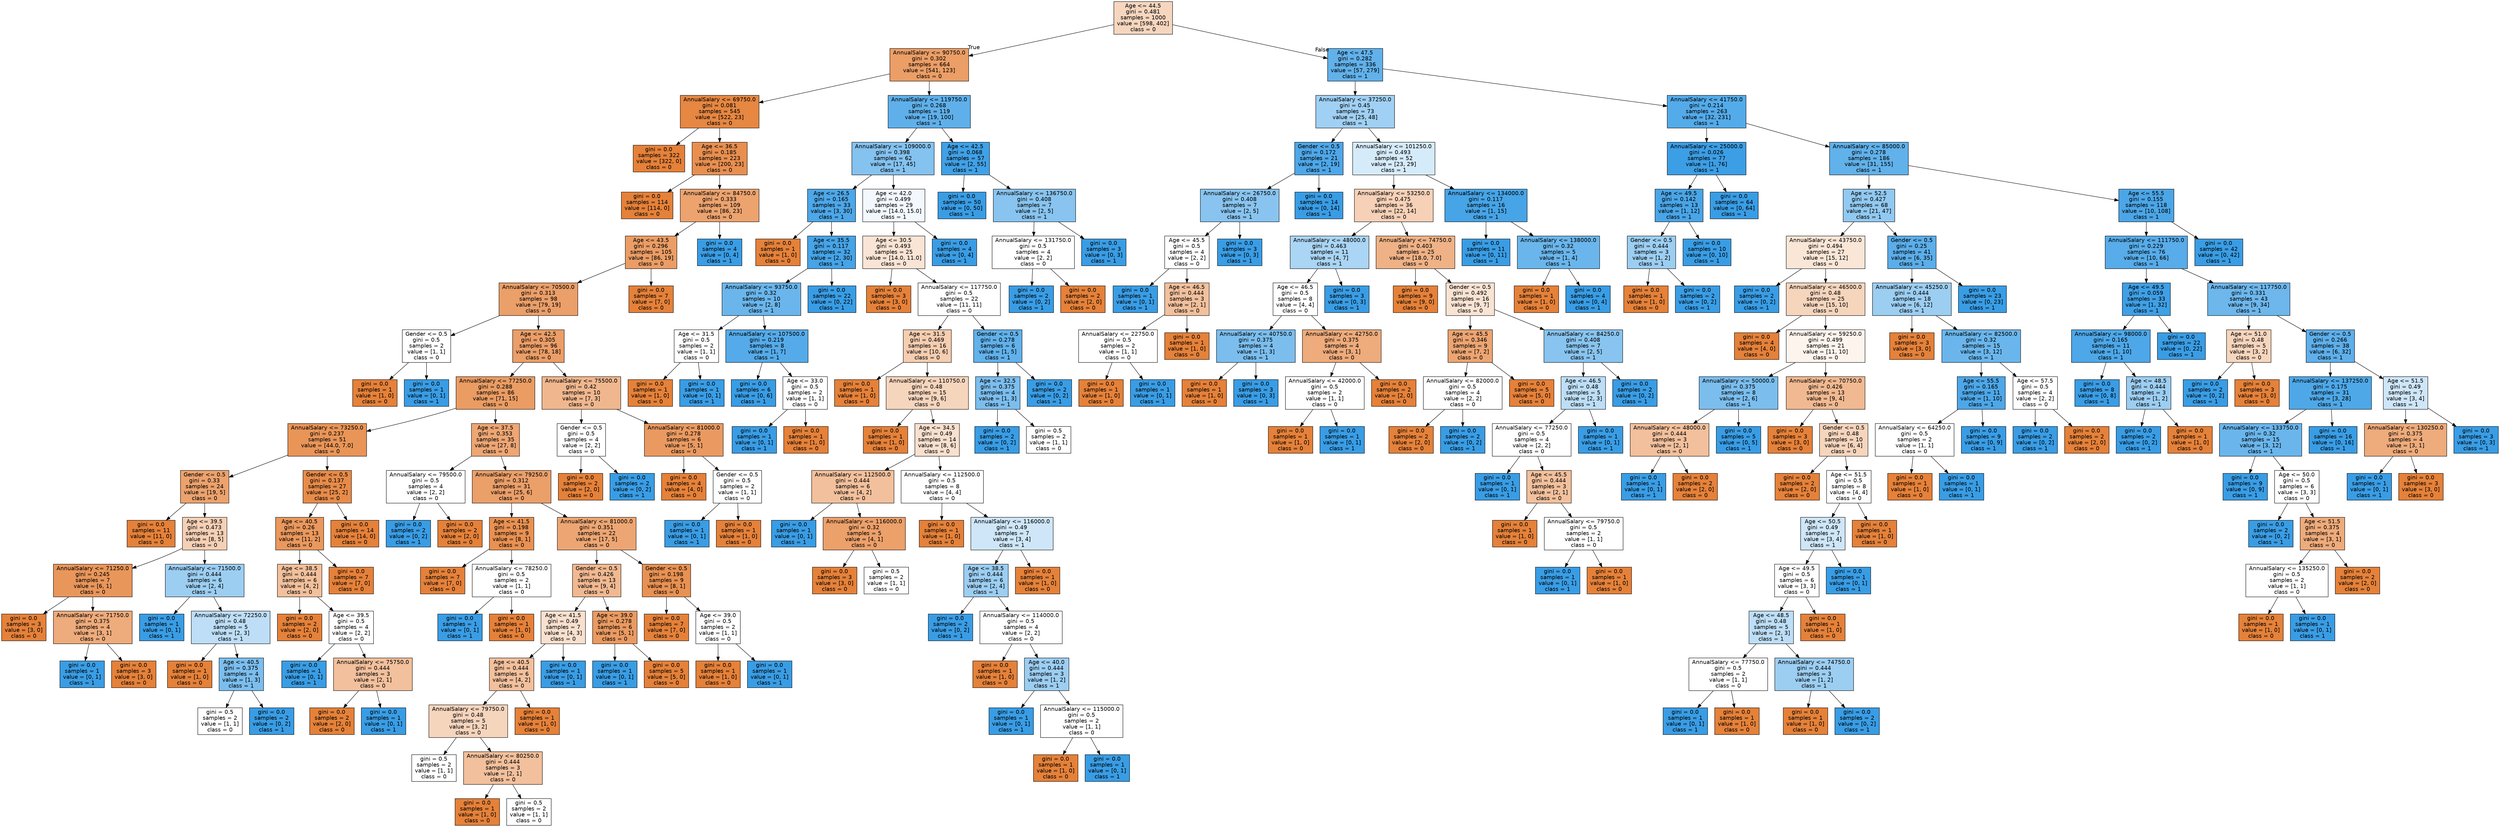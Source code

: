 digraph Tree {
node [shape=box, style="filled", color="black", fontname="helvetica"] ;
edge [fontname="helvetica"] ;
0 [label="Age <= 44.5\ngini = 0.481\nsamples = 1000\nvalue = [598, 402]\nclass = 0", fillcolor="#f6d6be"] ;
1 [label="AnnualSalary <= 90750.0\ngini = 0.302\nsamples = 664\nvalue = [541, 123]\nclass = 0", fillcolor="#eb9e66"] ;
0 -> 1 [labeldistance=2.5, labelangle=45, headlabel="True"] ;
2 [label="AnnualSalary <= 69750.0\ngini = 0.081\nsamples = 545\nvalue = [522, 23]\nclass = 0", fillcolor="#e68742"] ;
1 -> 2 ;
3 [label="gini = 0.0\nsamples = 322\nvalue = [322, 0]\nclass = 0", fillcolor="#e58139"] ;
2 -> 3 ;
4 [label="Age <= 36.5\ngini = 0.185\nsamples = 223\nvalue = [200, 23]\nclass = 0", fillcolor="#e88f50"] ;
2 -> 4 ;
5 [label="gini = 0.0\nsamples = 114\nvalue = [114, 0]\nclass = 0", fillcolor="#e58139"] ;
4 -> 5 ;
6 [label="AnnualSalary <= 84750.0\ngini = 0.333\nsamples = 109\nvalue = [86, 23]\nclass = 0", fillcolor="#eca36e"] ;
4 -> 6 ;
7 [label="Age <= 43.5\ngini = 0.296\nsamples = 105\nvalue = [86, 19]\nclass = 0", fillcolor="#eb9d65"] ;
6 -> 7 ;
8 [label="AnnualSalary <= 70500.0\ngini = 0.313\nsamples = 98\nvalue = [79, 19]\nclass = 0", fillcolor="#eb9f69"] ;
7 -> 8 ;
9 [label="Gender <= 0.5\ngini = 0.5\nsamples = 2\nvalue = [1, 1]\nclass = 0", fillcolor="#ffffff"] ;
8 -> 9 ;
10 [label="gini = 0.0\nsamples = 1\nvalue = [1, 0]\nclass = 0", fillcolor="#e58139"] ;
9 -> 10 ;
11 [label="gini = 0.0\nsamples = 1\nvalue = [0, 1]\nclass = 1", fillcolor="#399de5"] ;
9 -> 11 ;
12 [label="Age <= 42.5\ngini = 0.305\nsamples = 96\nvalue = [78, 18]\nclass = 0", fillcolor="#eb9e67"] ;
8 -> 12 ;
13 [label="AnnualSalary <= 77250.0\ngini = 0.288\nsamples = 86\nvalue = [71, 15]\nclass = 0", fillcolor="#ea9c63"] ;
12 -> 13 ;
14 [label="AnnualSalary <= 73250.0\ngini = 0.237\nsamples = 51\nvalue = [44.0, 7.0]\nclass = 0", fillcolor="#e99558"] ;
13 -> 14 ;
15 [label="Gender <= 0.5\ngini = 0.33\nsamples = 24\nvalue = [19, 5]\nclass = 0", fillcolor="#eca26d"] ;
14 -> 15 ;
16 [label="gini = 0.0\nsamples = 11\nvalue = [11, 0]\nclass = 0", fillcolor="#e58139"] ;
15 -> 16 ;
17 [label="Age <= 39.5\ngini = 0.473\nsamples = 13\nvalue = [8, 5]\nclass = 0", fillcolor="#f5d0b5"] ;
15 -> 17 ;
18 [label="AnnualSalary <= 71250.0\ngini = 0.245\nsamples = 7\nvalue = [6, 1]\nclass = 0", fillcolor="#e9965a"] ;
17 -> 18 ;
19 [label="gini = 0.0\nsamples = 3\nvalue = [3, 0]\nclass = 0", fillcolor="#e58139"] ;
18 -> 19 ;
20 [label="AnnualSalary <= 71750.0\ngini = 0.375\nsamples = 4\nvalue = [3, 1]\nclass = 0", fillcolor="#eeab7b"] ;
18 -> 20 ;
21 [label="gini = 0.0\nsamples = 1\nvalue = [0, 1]\nclass = 1", fillcolor="#399de5"] ;
20 -> 21 ;
22 [label="gini = 0.0\nsamples = 3\nvalue = [3, 0]\nclass = 0", fillcolor="#e58139"] ;
20 -> 22 ;
23 [label="AnnualSalary <= 71500.0\ngini = 0.444\nsamples = 6\nvalue = [2, 4]\nclass = 1", fillcolor="#9ccef2"] ;
17 -> 23 ;
24 [label="gini = 0.0\nsamples = 1\nvalue = [0, 1]\nclass = 1", fillcolor="#399de5"] ;
23 -> 24 ;
25 [label="AnnualSalary <= 72250.0\ngini = 0.48\nsamples = 5\nvalue = [2, 3]\nclass = 1", fillcolor="#bddef6"] ;
23 -> 25 ;
26 [label="gini = 0.0\nsamples = 1\nvalue = [1, 0]\nclass = 0", fillcolor="#e58139"] ;
25 -> 26 ;
27 [label="Age <= 40.5\ngini = 0.375\nsamples = 4\nvalue = [1, 3]\nclass = 1", fillcolor="#7bbeee"] ;
25 -> 27 ;
28 [label="gini = 0.5\nsamples = 2\nvalue = [1, 1]\nclass = 0", fillcolor="#ffffff"] ;
27 -> 28 ;
29 [label="gini = 0.0\nsamples = 2\nvalue = [0, 2]\nclass = 1", fillcolor="#399de5"] ;
27 -> 29 ;
30 [label="Gender <= 0.5\ngini = 0.137\nsamples = 27\nvalue = [25, 2]\nclass = 0", fillcolor="#e78b49"] ;
14 -> 30 ;
31 [label="Age <= 40.5\ngini = 0.26\nsamples = 13\nvalue = [11, 2]\nclass = 0", fillcolor="#ea985d"] ;
30 -> 31 ;
32 [label="Age <= 38.5\ngini = 0.444\nsamples = 6\nvalue = [4, 2]\nclass = 0", fillcolor="#f2c09c"] ;
31 -> 32 ;
33 [label="gini = 0.0\nsamples = 2\nvalue = [2, 0]\nclass = 0", fillcolor="#e58139"] ;
32 -> 33 ;
34 [label="Age <= 39.5\ngini = 0.5\nsamples = 4\nvalue = [2, 2]\nclass = 0", fillcolor="#ffffff"] ;
32 -> 34 ;
35 [label="gini = 0.0\nsamples = 1\nvalue = [0, 1]\nclass = 1", fillcolor="#399de5"] ;
34 -> 35 ;
36 [label="AnnualSalary <= 75750.0\ngini = 0.444\nsamples = 3\nvalue = [2, 1]\nclass = 0", fillcolor="#f2c09c"] ;
34 -> 36 ;
37 [label="gini = 0.0\nsamples = 2\nvalue = [2, 0]\nclass = 0", fillcolor="#e58139"] ;
36 -> 37 ;
38 [label="gini = 0.0\nsamples = 1\nvalue = [0, 1]\nclass = 1", fillcolor="#399de5"] ;
36 -> 38 ;
39 [label="gini = 0.0\nsamples = 7\nvalue = [7, 0]\nclass = 0", fillcolor="#e58139"] ;
31 -> 39 ;
40 [label="gini = 0.0\nsamples = 14\nvalue = [14, 0]\nclass = 0", fillcolor="#e58139"] ;
30 -> 40 ;
41 [label="Age <= 37.5\ngini = 0.353\nsamples = 35\nvalue = [27, 8]\nclass = 0", fillcolor="#eda674"] ;
13 -> 41 ;
42 [label="AnnualSalary <= 79500.0\ngini = 0.5\nsamples = 4\nvalue = [2, 2]\nclass = 0", fillcolor="#ffffff"] ;
41 -> 42 ;
43 [label="gini = 0.0\nsamples = 2\nvalue = [0, 2]\nclass = 1", fillcolor="#399de5"] ;
42 -> 43 ;
44 [label="gini = 0.0\nsamples = 2\nvalue = [2, 0]\nclass = 0", fillcolor="#e58139"] ;
42 -> 44 ;
45 [label="AnnualSalary <= 79250.0\ngini = 0.312\nsamples = 31\nvalue = [25, 6]\nclass = 0", fillcolor="#eb9f69"] ;
41 -> 45 ;
46 [label="Age <= 41.5\ngini = 0.198\nsamples = 9\nvalue = [8, 1]\nclass = 0", fillcolor="#e89152"] ;
45 -> 46 ;
47 [label="gini = 0.0\nsamples = 7\nvalue = [7, 0]\nclass = 0", fillcolor="#e58139"] ;
46 -> 47 ;
48 [label="AnnualSalary <= 78250.0\ngini = 0.5\nsamples = 2\nvalue = [1, 1]\nclass = 0", fillcolor="#ffffff"] ;
46 -> 48 ;
49 [label="gini = 0.0\nsamples = 1\nvalue = [0, 1]\nclass = 1", fillcolor="#399de5"] ;
48 -> 49 ;
50 [label="gini = 0.0\nsamples = 1\nvalue = [1, 0]\nclass = 0", fillcolor="#e58139"] ;
48 -> 50 ;
51 [label="AnnualSalary <= 81000.0\ngini = 0.351\nsamples = 22\nvalue = [17, 5]\nclass = 0", fillcolor="#eda673"] ;
45 -> 51 ;
52 [label="Gender <= 0.5\ngini = 0.426\nsamples = 13\nvalue = [9, 4]\nclass = 0", fillcolor="#f1b991"] ;
51 -> 52 ;
53 [label="Age <= 41.5\ngini = 0.49\nsamples = 7\nvalue = [4, 3]\nclass = 0", fillcolor="#f8e0ce"] ;
52 -> 53 ;
54 [label="Age <= 40.5\ngini = 0.444\nsamples = 6\nvalue = [4, 2]\nclass = 0", fillcolor="#f2c09c"] ;
53 -> 54 ;
55 [label="AnnualSalary <= 79750.0\ngini = 0.48\nsamples = 5\nvalue = [3, 2]\nclass = 0", fillcolor="#f6d5bd"] ;
54 -> 55 ;
56 [label="gini = 0.5\nsamples = 2\nvalue = [1, 1]\nclass = 0", fillcolor="#ffffff"] ;
55 -> 56 ;
57 [label="AnnualSalary <= 80250.0\ngini = 0.444\nsamples = 3\nvalue = [2, 1]\nclass = 0", fillcolor="#f2c09c"] ;
55 -> 57 ;
58 [label="gini = 0.0\nsamples = 1\nvalue = [1, 0]\nclass = 0", fillcolor="#e58139"] ;
57 -> 58 ;
59 [label="gini = 0.5\nsamples = 2\nvalue = [1, 1]\nclass = 0", fillcolor="#ffffff"] ;
57 -> 59 ;
60 [label="gini = 0.0\nsamples = 1\nvalue = [1, 0]\nclass = 0", fillcolor="#e58139"] ;
54 -> 60 ;
61 [label="gini = 0.0\nsamples = 1\nvalue = [0, 1]\nclass = 1", fillcolor="#399de5"] ;
53 -> 61 ;
62 [label="Age <= 39.0\ngini = 0.278\nsamples = 6\nvalue = [5, 1]\nclass = 0", fillcolor="#ea9a61"] ;
52 -> 62 ;
63 [label="gini = 0.0\nsamples = 1\nvalue = [0, 1]\nclass = 1", fillcolor="#399de5"] ;
62 -> 63 ;
64 [label="gini = 0.0\nsamples = 5\nvalue = [5, 0]\nclass = 0", fillcolor="#e58139"] ;
62 -> 64 ;
65 [label="Gender <= 0.5\ngini = 0.198\nsamples = 9\nvalue = [8, 1]\nclass = 0", fillcolor="#e89152"] ;
51 -> 65 ;
66 [label="gini = 0.0\nsamples = 7\nvalue = [7, 0]\nclass = 0", fillcolor="#e58139"] ;
65 -> 66 ;
67 [label="Age <= 39.0\ngini = 0.5\nsamples = 2\nvalue = [1, 1]\nclass = 0", fillcolor="#ffffff"] ;
65 -> 67 ;
68 [label="gini = 0.0\nsamples = 1\nvalue = [1, 0]\nclass = 0", fillcolor="#e58139"] ;
67 -> 68 ;
69 [label="gini = 0.0\nsamples = 1\nvalue = [0, 1]\nclass = 1", fillcolor="#399de5"] ;
67 -> 69 ;
70 [label="AnnualSalary <= 75500.0\ngini = 0.42\nsamples = 10\nvalue = [7, 3]\nclass = 0", fillcolor="#f0b78e"] ;
12 -> 70 ;
71 [label="Gender <= 0.5\ngini = 0.5\nsamples = 4\nvalue = [2, 2]\nclass = 0", fillcolor="#ffffff"] ;
70 -> 71 ;
72 [label="gini = 0.0\nsamples = 2\nvalue = [2, 0]\nclass = 0", fillcolor="#e58139"] ;
71 -> 72 ;
73 [label="gini = 0.0\nsamples = 2\nvalue = [0, 2]\nclass = 1", fillcolor="#399de5"] ;
71 -> 73 ;
74 [label="AnnualSalary <= 81000.0\ngini = 0.278\nsamples = 6\nvalue = [5, 1]\nclass = 0", fillcolor="#ea9a61"] ;
70 -> 74 ;
75 [label="gini = 0.0\nsamples = 4\nvalue = [4, 0]\nclass = 0", fillcolor="#e58139"] ;
74 -> 75 ;
76 [label="Gender <= 0.5\ngini = 0.5\nsamples = 2\nvalue = [1, 1]\nclass = 0", fillcolor="#ffffff"] ;
74 -> 76 ;
77 [label="gini = 0.0\nsamples = 1\nvalue = [0, 1]\nclass = 1", fillcolor="#399de5"] ;
76 -> 77 ;
78 [label="gini = 0.0\nsamples = 1\nvalue = [1, 0]\nclass = 0", fillcolor="#e58139"] ;
76 -> 78 ;
79 [label="gini = 0.0\nsamples = 7\nvalue = [7, 0]\nclass = 0", fillcolor="#e58139"] ;
7 -> 79 ;
80 [label="gini = 0.0\nsamples = 4\nvalue = [0, 4]\nclass = 1", fillcolor="#399de5"] ;
6 -> 80 ;
81 [label="AnnualSalary <= 119750.0\ngini = 0.268\nsamples = 119\nvalue = [19, 100]\nclass = 1", fillcolor="#5fb0ea"] ;
1 -> 81 ;
82 [label="AnnualSalary <= 109000.0\ngini = 0.398\nsamples = 62\nvalue = [17, 45]\nclass = 1", fillcolor="#84c2ef"] ;
81 -> 82 ;
83 [label="Age <= 26.5\ngini = 0.165\nsamples = 33\nvalue = [3, 30]\nclass = 1", fillcolor="#4da7e8"] ;
82 -> 83 ;
84 [label="gini = 0.0\nsamples = 1\nvalue = [1, 0]\nclass = 0", fillcolor="#e58139"] ;
83 -> 84 ;
85 [label="Age <= 35.5\ngini = 0.117\nsamples = 32\nvalue = [2, 30]\nclass = 1", fillcolor="#46a4e7"] ;
83 -> 85 ;
86 [label="AnnualSalary <= 93750.0\ngini = 0.32\nsamples = 10\nvalue = [2, 8]\nclass = 1", fillcolor="#6ab6ec"] ;
85 -> 86 ;
87 [label="Age <= 31.5\ngini = 0.5\nsamples = 2\nvalue = [1, 1]\nclass = 0", fillcolor="#ffffff"] ;
86 -> 87 ;
88 [label="gini = 0.0\nsamples = 1\nvalue = [1, 0]\nclass = 0", fillcolor="#e58139"] ;
87 -> 88 ;
89 [label="gini = 0.0\nsamples = 1\nvalue = [0, 1]\nclass = 1", fillcolor="#399de5"] ;
87 -> 89 ;
90 [label="AnnualSalary <= 107500.0\ngini = 0.219\nsamples = 8\nvalue = [1, 7]\nclass = 1", fillcolor="#55abe9"] ;
86 -> 90 ;
91 [label="gini = 0.0\nsamples = 6\nvalue = [0, 6]\nclass = 1", fillcolor="#399de5"] ;
90 -> 91 ;
92 [label="Age <= 33.0\ngini = 0.5\nsamples = 2\nvalue = [1, 1]\nclass = 0", fillcolor="#ffffff"] ;
90 -> 92 ;
93 [label="gini = 0.0\nsamples = 1\nvalue = [0, 1]\nclass = 1", fillcolor="#399de5"] ;
92 -> 93 ;
94 [label="gini = 0.0\nsamples = 1\nvalue = [1, 0]\nclass = 0", fillcolor="#e58139"] ;
92 -> 94 ;
95 [label="gini = 0.0\nsamples = 22\nvalue = [0, 22]\nclass = 1", fillcolor="#399de5"] ;
85 -> 95 ;
96 [label="Age <= 42.0\ngini = 0.499\nsamples = 29\nvalue = [14.0, 15.0]\nclass = 1", fillcolor="#f2f8fd"] ;
82 -> 96 ;
97 [label="Age <= 30.5\ngini = 0.493\nsamples = 25\nvalue = [14.0, 11.0]\nclass = 0", fillcolor="#f9e4d5"] ;
96 -> 97 ;
98 [label="gini = 0.0\nsamples = 3\nvalue = [3, 0]\nclass = 0", fillcolor="#e58139"] ;
97 -> 98 ;
99 [label="AnnualSalary <= 117750.0\ngini = 0.5\nsamples = 22\nvalue = [11, 11]\nclass = 0", fillcolor="#ffffff"] ;
97 -> 99 ;
100 [label="Age <= 31.5\ngini = 0.469\nsamples = 16\nvalue = [10, 6]\nclass = 0", fillcolor="#f5cdb0"] ;
99 -> 100 ;
101 [label="gini = 0.0\nsamples = 1\nvalue = [1, 0]\nclass = 0", fillcolor="#e58139"] ;
100 -> 101 ;
102 [label="AnnualSalary <= 110750.0\ngini = 0.48\nsamples = 15\nvalue = [9, 6]\nclass = 0", fillcolor="#f6d5bd"] ;
100 -> 102 ;
103 [label="gini = 0.0\nsamples = 1\nvalue = [1, 0]\nclass = 0", fillcolor="#e58139"] ;
102 -> 103 ;
104 [label="Age <= 34.5\ngini = 0.49\nsamples = 14\nvalue = [8, 6]\nclass = 0", fillcolor="#f8e0ce"] ;
102 -> 104 ;
105 [label="AnnualSalary <= 112500.0\ngini = 0.444\nsamples = 6\nvalue = [4, 2]\nclass = 0", fillcolor="#f2c09c"] ;
104 -> 105 ;
106 [label="gini = 0.0\nsamples = 1\nvalue = [0, 1]\nclass = 1", fillcolor="#399de5"] ;
105 -> 106 ;
107 [label="AnnualSalary <= 116000.0\ngini = 0.32\nsamples = 5\nvalue = [4, 1]\nclass = 0", fillcolor="#eca06a"] ;
105 -> 107 ;
108 [label="gini = 0.0\nsamples = 3\nvalue = [3, 0]\nclass = 0", fillcolor="#e58139"] ;
107 -> 108 ;
109 [label="gini = 0.5\nsamples = 2\nvalue = [1, 1]\nclass = 0", fillcolor="#ffffff"] ;
107 -> 109 ;
110 [label="AnnualSalary <= 112500.0\ngini = 0.5\nsamples = 8\nvalue = [4, 4]\nclass = 0", fillcolor="#ffffff"] ;
104 -> 110 ;
111 [label="gini = 0.0\nsamples = 1\nvalue = [1, 0]\nclass = 0", fillcolor="#e58139"] ;
110 -> 111 ;
112 [label="AnnualSalary <= 116000.0\ngini = 0.49\nsamples = 7\nvalue = [3, 4]\nclass = 1", fillcolor="#cee6f8"] ;
110 -> 112 ;
113 [label="Age <= 38.5\ngini = 0.444\nsamples = 6\nvalue = [2, 4]\nclass = 1", fillcolor="#9ccef2"] ;
112 -> 113 ;
114 [label="gini = 0.0\nsamples = 2\nvalue = [0, 2]\nclass = 1", fillcolor="#399de5"] ;
113 -> 114 ;
115 [label="AnnualSalary <= 114000.0\ngini = 0.5\nsamples = 4\nvalue = [2, 2]\nclass = 0", fillcolor="#ffffff"] ;
113 -> 115 ;
116 [label="gini = 0.0\nsamples = 1\nvalue = [1, 0]\nclass = 0", fillcolor="#e58139"] ;
115 -> 116 ;
117 [label="Age <= 40.0\ngini = 0.444\nsamples = 3\nvalue = [1, 2]\nclass = 1", fillcolor="#9ccef2"] ;
115 -> 117 ;
118 [label="gini = 0.0\nsamples = 1\nvalue = [0, 1]\nclass = 1", fillcolor="#399de5"] ;
117 -> 118 ;
119 [label="AnnualSalary <= 115000.0\ngini = 0.5\nsamples = 2\nvalue = [1, 1]\nclass = 0", fillcolor="#ffffff"] ;
117 -> 119 ;
120 [label="gini = 0.0\nsamples = 1\nvalue = [1, 0]\nclass = 0", fillcolor="#e58139"] ;
119 -> 120 ;
121 [label="gini = 0.0\nsamples = 1\nvalue = [0, 1]\nclass = 1", fillcolor="#399de5"] ;
119 -> 121 ;
122 [label="gini = 0.0\nsamples = 1\nvalue = [1, 0]\nclass = 0", fillcolor="#e58139"] ;
112 -> 122 ;
123 [label="Gender <= 0.5\ngini = 0.278\nsamples = 6\nvalue = [1, 5]\nclass = 1", fillcolor="#61b1ea"] ;
99 -> 123 ;
124 [label="Age <= 32.5\ngini = 0.375\nsamples = 4\nvalue = [1, 3]\nclass = 1", fillcolor="#7bbeee"] ;
123 -> 124 ;
125 [label="gini = 0.0\nsamples = 2\nvalue = [0, 2]\nclass = 1", fillcolor="#399de5"] ;
124 -> 125 ;
126 [label="gini = 0.5\nsamples = 2\nvalue = [1, 1]\nclass = 0", fillcolor="#ffffff"] ;
124 -> 126 ;
127 [label="gini = 0.0\nsamples = 2\nvalue = [0, 2]\nclass = 1", fillcolor="#399de5"] ;
123 -> 127 ;
128 [label="gini = 0.0\nsamples = 4\nvalue = [0, 4]\nclass = 1", fillcolor="#399de5"] ;
96 -> 128 ;
129 [label="Age <= 42.5\ngini = 0.068\nsamples = 57\nvalue = [2, 55]\nclass = 1", fillcolor="#40a1e6"] ;
81 -> 129 ;
130 [label="gini = 0.0\nsamples = 50\nvalue = [0, 50]\nclass = 1", fillcolor="#399de5"] ;
129 -> 130 ;
131 [label="AnnualSalary <= 136750.0\ngini = 0.408\nsamples = 7\nvalue = [2, 5]\nclass = 1", fillcolor="#88c4ef"] ;
129 -> 131 ;
132 [label="AnnualSalary <= 131750.0\ngini = 0.5\nsamples = 4\nvalue = [2, 2]\nclass = 0", fillcolor="#ffffff"] ;
131 -> 132 ;
133 [label="gini = 0.0\nsamples = 2\nvalue = [0, 2]\nclass = 1", fillcolor="#399de5"] ;
132 -> 133 ;
134 [label="gini = 0.0\nsamples = 2\nvalue = [2, 0]\nclass = 0", fillcolor="#e58139"] ;
132 -> 134 ;
135 [label="gini = 0.0\nsamples = 3\nvalue = [0, 3]\nclass = 1", fillcolor="#399de5"] ;
131 -> 135 ;
136 [label="Age <= 47.5\ngini = 0.282\nsamples = 336\nvalue = [57, 279]\nclass = 1", fillcolor="#61b1ea"] ;
0 -> 136 [labeldistance=2.5, labelangle=-45, headlabel="False"] ;
137 [label="AnnualSalary <= 37250.0\ngini = 0.45\nsamples = 73\nvalue = [25, 48]\nclass = 1", fillcolor="#a0d0f3"] ;
136 -> 137 ;
138 [label="Gender <= 0.5\ngini = 0.172\nsamples = 21\nvalue = [2, 19]\nclass = 1", fillcolor="#4ea7e8"] ;
137 -> 138 ;
139 [label="AnnualSalary <= 26750.0\ngini = 0.408\nsamples = 7\nvalue = [2, 5]\nclass = 1", fillcolor="#88c4ef"] ;
138 -> 139 ;
140 [label="Age <= 45.5\ngini = 0.5\nsamples = 4\nvalue = [2, 2]\nclass = 0", fillcolor="#ffffff"] ;
139 -> 140 ;
141 [label="gini = 0.0\nsamples = 1\nvalue = [0, 1]\nclass = 1", fillcolor="#399de5"] ;
140 -> 141 ;
142 [label="Age <= 46.5\ngini = 0.444\nsamples = 3\nvalue = [2, 1]\nclass = 0", fillcolor="#f2c09c"] ;
140 -> 142 ;
143 [label="AnnualSalary <= 22750.0\ngini = 0.5\nsamples = 2\nvalue = [1, 1]\nclass = 0", fillcolor="#ffffff"] ;
142 -> 143 ;
144 [label="gini = 0.0\nsamples = 1\nvalue = [1, 0]\nclass = 0", fillcolor="#e58139"] ;
143 -> 144 ;
145 [label="gini = 0.0\nsamples = 1\nvalue = [0, 1]\nclass = 1", fillcolor="#399de5"] ;
143 -> 145 ;
146 [label="gini = 0.0\nsamples = 1\nvalue = [1, 0]\nclass = 0", fillcolor="#e58139"] ;
142 -> 146 ;
147 [label="gini = 0.0\nsamples = 3\nvalue = [0, 3]\nclass = 1", fillcolor="#399de5"] ;
139 -> 147 ;
148 [label="gini = 0.0\nsamples = 14\nvalue = [0, 14]\nclass = 1", fillcolor="#399de5"] ;
138 -> 148 ;
149 [label="AnnualSalary <= 101250.0\ngini = 0.493\nsamples = 52\nvalue = [23, 29]\nclass = 1", fillcolor="#d6ebfa"] ;
137 -> 149 ;
150 [label="AnnualSalary <= 53250.0\ngini = 0.475\nsamples = 36\nvalue = [22, 14]\nclass = 0", fillcolor="#f6d1b7"] ;
149 -> 150 ;
151 [label="AnnualSalary <= 48000.0\ngini = 0.463\nsamples = 11\nvalue = [4, 7]\nclass = 1", fillcolor="#aad5f4"] ;
150 -> 151 ;
152 [label="Age <= 46.5\ngini = 0.5\nsamples = 8\nvalue = [4, 4]\nclass = 0", fillcolor="#ffffff"] ;
151 -> 152 ;
153 [label="AnnualSalary <= 40750.0\ngini = 0.375\nsamples = 4\nvalue = [1, 3]\nclass = 1", fillcolor="#7bbeee"] ;
152 -> 153 ;
154 [label="gini = 0.0\nsamples = 1\nvalue = [1, 0]\nclass = 0", fillcolor="#e58139"] ;
153 -> 154 ;
155 [label="gini = 0.0\nsamples = 3\nvalue = [0, 3]\nclass = 1", fillcolor="#399de5"] ;
153 -> 155 ;
156 [label="AnnualSalary <= 42750.0\ngini = 0.375\nsamples = 4\nvalue = [3, 1]\nclass = 0", fillcolor="#eeab7b"] ;
152 -> 156 ;
157 [label="AnnualSalary <= 42000.0\ngini = 0.5\nsamples = 2\nvalue = [1, 1]\nclass = 0", fillcolor="#ffffff"] ;
156 -> 157 ;
158 [label="gini = 0.0\nsamples = 1\nvalue = [1, 0]\nclass = 0", fillcolor="#e58139"] ;
157 -> 158 ;
159 [label="gini = 0.0\nsamples = 1\nvalue = [0, 1]\nclass = 1", fillcolor="#399de5"] ;
157 -> 159 ;
160 [label="gini = 0.0\nsamples = 2\nvalue = [2, 0]\nclass = 0", fillcolor="#e58139"] ;
156 -> 160 ;
161 [label="gini = 0.0\nsamples = 3\nvalue = [0, 3]\nclass = 1", fillcolor="#399de5"] ;
151 -> 161 ;
162 [label="AnnualSalary <= 74750.0\ngini = 0.403\nsamples = 25\nvalue = [18.0, 7.0]\nclass = 0", fillcolor="#efb286"] ;
150 -> 162 ;
163 [label="gini = 0.0\nsamples = 9\nvalue = [9, 0]\nclass = 0", fillcolor="#e58139"] ;
162 -> 163 ;
164 [label="Gender <= 0.5\ngini = 0.492\nsamples = 16\nvalue = [9, 7]\nclass = 0", fillcolor="#f9e3d3"] ;
162 -> 164 ;
165 [label="Age <= 45.5\ngini = 0.346\nsamples = 9\nvalue = [7, 2]\nclass = 0", fillcolor="#eca572"] ;
164 -> 165 ;
166 [label="AnnualSalary <= 82000.0\ngini = 0.5\nsamples = 4\nvalue = [2, 2]\nclass = 0", fillcolor="#ffffff"] ;
165 -> 166 ;
167 [label="gini = 0.0\nsamples = 2\nvalue = [2, 0]\nclass = 0", fillcolor="#e58139"] ;
166 -> 167 ;
168 [label="gini = 0.0\nsamples = 2\nvalue = [0, 2]\nclass = 1", fillcolor="#399de5"] ;
166 -> 168 ;
169 [label="gini = 0.0\nsamples = 5\nvalue = [5, 0]\nclass = 0", fillcolor="#e58139"] ;
165 -> 169 ;
170 [label="AnnualSalary <= 84250.0\ngini = 0.408\nsamples = 7\nvalue = [2, 5]\nclass = 1", fillcolor="#88c4ef"] ;
164 -> 170 ;
171 [label="Age <= 46.5\ngini = 0.48\nsamples = 5\nvalue = [2, 3]\nclass = 1", fillcolor="#bddef6"] ;
170 -> 171 ;
172 [label="AnnualSalary <= 77250.0\ngini = 0.5\nsamples = 4\nvalue = [2, 2]\nclass = 0", fillcolor="#ffffff"] ;
171 -> 172 ;
173 [label="gini = 0.0\nsamples = 1\nvalue = [0, 1]\nclass = 1", fillcolor="#399de5"] ;
172 -> 173 ;
174 [label="Age <= 45.5\ngini = 0.444\nsamples = 3\nvalue = [2, 1]\nclass = 0", fillcolor="#f2c09c"] ;
172 -> 174 ;
175 [label="gini = 0.0\nsamples = 1\nvalue = [1, 0]\nclass = 0", fillcolor="#e58139"] ;
174 -> 175 ;
176 [label="AnnualSalary <= 79750.0\ngini = 0.5\nsamples = 2\nvalue = [1, 1]\nclass = 0", fillcolor="#ffffff"] ;
174 -> 176 ;
177 [label="gini = 0.0\nsamples = 1\nvalue = [0, 1]\nclass = 1", fillcolor="#399de5"] ;
176 -> 177 ;
178 [label="gini = 0.0\nsamples = 1\nvalue = [1, 0]\nclass = 0", fillcolor="#e58139"] ;
176 -> 178 ;
179 [label="gini = 0.0\nsamples = 1\nvalue = [0, 1]\nclass = 1", fillcolor="#399de5"] ;
171 -> 179 ;
180 [label="gini = 0.0\nsamples = 2\nvalue = [0, 2]\nclass = 1", fillcolor="#399de5"] ;
170 -> 180 ;
181 [label="AnnualSalary <= 134000.0\ngini = 0.117\nsamples = 16\nvalue = [1, 15]\nclass = 1", fillcolor="#46a4e7"] ;
149 -> 181 ;
182 [label="gini = 0.0\nsamples = 11\nvalue = [0, 11]\nclass = 1", fillcolor="#399de5"] ;
181 -> 182 ;
183 [label="AnnualSalary <= 138000.0\ngini = 0.32\nsamples = 5\nvalue = [1, 4]\nclass = 1", fillcolor="#6ab6ec"] ;
181 -> 183 ;
184 [label="gini = 0.0\nsamples = 1\nvalue = [1, 0]\nclass = 0", fillcolor="#e58139"] ;
183 -> 184 ;
185 [label="gini = 0.0\nsamples = 4\nvalue = [0, 4]\nclass = 1", fillcolor="#399de5"] ;
183 -> 185 ;
186 [label="AnnualSalary <= 41750.0\ngini = 0.214\nsamples = 263\nvalue = [32, 231]\nclass = 1", fillcolor="#54abe9"] ;
136 -> 186 ;
187 [label="AnnualSalary <= 25000.0\ngini = 0.026\nsamples = 77\nvalue = [1, 76]\nclass = 1", fillcolor="#3c9ee5"] ;
186 -> 187 ;
188 [label="Age <= 49.5\ngini = 0.142\nsamples = 13\nvalue = [1, 12]\nclass = 1", fillcolor="#49a5e7"] ;
187 -> 188 ;
189 [label="Gender <= 0.5\ngini = 0.444\nsamples = 3\nvalue = [1, 2]\nclass = 1", fillcolor="#9ccef2"] ;
188 -> 189 ;
190 [label="gini = 0.0\nsamples = 1\nvalue = [1, 0]\nclass = 0", fillcolor="#e58139"] ;
189 -> 190 ;
191 [label="gini = 0.0\nsamples = 2\nvalue = [0, 2]\nclass = 1", fillcolor="#399de5"] ;
189 -> 191 ;
192 [label="gini = 0.0\nsamples = 10\nvalue = [0, 10]\nclass = 1", fillcolor="#399de5"] ;
188 -> 192 ;
193 [label="gini = 0.0\nsamples = 64\nvalue = [0, 64]\nclass = 1", fillcolor="#399de5"] ;
187 -> 193 ;
194 [label="AnnualSalary <= 85000.0\ngini = 0.278\nsamples = 186\nvalue = [31, 155]\nclass = 1", fillcolor="#61b1ea"] ;
186 -> 194 ;
195 [label="Age <= 52.5\ngini = 0.427\nsamples = 68\nvalue = [21, 47]\nclass = 1", fillcolor="#91c9f1"] ;
194 -> 195 ;
196 [label="AnnualSalary <= 43750.0\ngini = 0.494\nsamples = 27\nvalue = [15, 12]\nclass = 0", fillcolor="#fae6d7"] ;
195 -> 196 ;
197 [label="gini = 0.0\nsamples = 2\nvalue = [0, 2]\nclass = 1", fillcolor="#399de5"] ;
196 -> 197 ;
198 [label="AnnualSalary <= 46500.0\ngini = 0.48\nsamples = 25\nvalue = [15, 10]\nclass = 0", fillcolor="#f6d5bd"] ;
196 -> 198 ;
199 [label="gini = 0.0\nsamples = 4\nvalue = [4, 0]\nclass = 0", fillcolor="#e58139"] ;
198 -> 199 ;
200 [label="AnnualSalary <= 59250.0\ngini = 0.499\nsamples = 21\nvalue = [11, 10]\nclass = 0", fillcolor="#fdf4ed"] ;
198 -> 200 ;
201 [label="AnnualSalary <= 50000.0\ngini = 0.375\nsamples = 8\nvalue = [2, 6]\nclass = 1", fillcolor="#7bbeee"] ;
200 -> 201 ;
202 [label="AnnualSalary <= 48000.0\ngini = 0.444\nsamples = 3\nvalue = [2, 1]\nclass = 0", fillcolor="#f2c09c"] ;
201 -> 202 ;
203 [label="gini = 0.0\nsamples = 1\nvalue = [0, 1]\nclass = 1", fillcolor="#399de5"] ;
202 -> 203 ;
204 [label="gini = 0.0\nsamples = 2\nvalue = [2, 0]\nclass = 0", fillcolor="#e58139"] ;
202 -> 204 ;
205 [label="gini = 0.0\nsamples = 5\nvalue = [0, 5]\nclass = 1", fillcolor="#399de5"] ;
201 -> 205 ;
206 [label="AnnualSalary <= 70750.0\ngini = 0.426\nsamples = 13\nvalue = [9, 4]\nclass = 0", fillcolor="#f1b991"] ;
200 -> 206 ;
207 [label="gini = 0.0\nsamples = 3\nvalue = [3, 0]\nclass = 0", fillcolor="#e58139"] ;
206 -> 207 ;
208 [label="Gender <= 0.5\ngini = 0.48\nsamples = 10\nvalue = [6, 4]\nclass = 0", fillcolor="#f6d5bd"] ;
206 -> 208 ;
209 [label="gini = 0.0\nsamples = 2\nvalue = [2, 0]\nclass = 0", fillcolor="#e58139"] ;
208 -> 209 ;
210 [label="Age <= 51.5\ngini = 0.5\nsamples = 8\nvalue = [4, 4]\nclass = 0", fillcolor="#ffffff"] ;
208 -> 210 ;
211 [label="Age <= 50.5\ngini = 0.49\nsamples = 7\nvalue = [3, 4]\nclass = 1", fillcolor="#cee6f8"] ;
210 -> 211 ;
212 [label="Age <= 49.5\ngini = 0.5\nsamples = 6\nvalue = [3, 3]\nclass = 0", fillcolor="#ffffff"] ;
211 -> 212 ;
213 [label="Age <= 48.5\ngini = 0.48\nsamples = 5\nvalue = [2, 3]\nclass = 1", fillcolor="#bddef6"] ;
212 -> 213 ;
214 [label="AnnualSalary <= 77750.0\ngini = 0.5\nsamples = 2\nvalue = [1, 1]\nclass = 0", fillcolor="#ffffff"] ;
213 -> 214 ;
215 [label="gini = 0.0\nsamples = 1\nvalue = [0, 1]\nclass = 1", fillcolor="#399de5"] ;
214 -> 215 ;
216 [label="gini = 0.0\nsamples = 1\nvalue = [1, 0]\nclass = 0", fillcolor="#e58139"] ;
214 -> 216 ;
217 [label="AnnualSalary <= 74750.0\ngini = 0.444\nsamples = 3\nvalue = [1, 2]\nclass = 1", fillcolor="#9ccef2"] ;
213 -> 217 ;
218 [label="gini = 0.0\nsamples = 1\nvalue = [1, 0]\nclass = 0", fillcolor="#e58139"] ;
217 -> 218 ;
219 [label="gini = 0.0\nsamples = 2\nvalue = [0, 2]\nclass = 1", fillcolor="#399de5"] ;
217 -> 219 ;
220 [label="gini = 0.0\nsamples = 1\nvalue = [1, 0]\nclass = 0", fillcolor="#e58139"] ;
212 -> 220 ;
221 [label="gini = 0.0\nsamples = 1\nvalue = [0, 1]\nclass = 1", fillcolor="#399de5"] ;
211 -> 221 ;
222 [label="gini = 0.0\nsamples = 1\nvalue = [1, 0]\nclass = 0", fillcolor="#e58139"] ;
210 -> 222 ;
223 [label="Gender <= 0.5\ngini = 0.25\nsamples = 41\nvalue = [6, 35]\nclass = 1", fillcolor="#5baee9"] ;
195 -> 223 ;
224 [label="AnnualSalary <= 45250.0\ngini = 0.444\nsamples = 18\nvalue = [6, 12]\nclass = 1", fillcolor="#9ccef2"] ;
223 -> 224 ;
225 [label="gini = 0.0\nsamples = 3\nvalue = [3, 0]\nclass = 0", fillcolor="#e58139"] ;
224 -> 225 ;
226 [label="AnnualSalary <= 82500.0\ngini = 0.32\nsamples = 15\nvalue = [3, 12]\nclass = 1", fillcolor="#6ab6ec"] ;
224 -> 226 ;
227 [label="Age <= 55.5\ngini = 0.165\nsamples = 11\nvalue = [1, 10]\nclass = 1", fillcolor="#4da7e8"] ;
226 -> 227 ;
228 [label="AnnualSalary <= 64250.0\ngini = 0.5\nsamples = 2\nvalue = [1, 1]\nclass = 0", fillcolor="#ffffff"] ;
227 -> 228 ;
229 [label="gini = 0.0\nsamples = 1\nvalue = [1, 0]\nclass = 0", fillcolor="#e58139"] ;
228 -> 229 ;
230 [label="gini = 0.0\nsamples = 1\nvalue = [0, 1]\nclass = 1", fillcolor="#399de5"] ;
228 -> 230 ;
231 [label="gini = 0.0\nsamples = 9\nvalue = [0, 9]\nclass = 1", fillcolor="#399de5"] ;
227 -> 231 ;
232 [label="Age <= 57.5\ngini = 0.5\nsamples = 4\nvalue = [2, 2]\nclass = 0", fillcolor="#ffffff"] ;
226 -> 232 ;
233 [label="gini = 0.0\nsamples = 2\nvalue = [0, 2]\nclass = 1", fillcolor="#399de5"] ;
232 -> 233 ;
234 [label="gini = 0.0\nsamples = 2\nvalue = [2, 0]\nclass = 0", fillcolor="#e58139"] ;
232 -> 234 ;
235 [label="gini = 0.0\nsamples = 23\nvalue = [0, 23]\nclass = 1", fillcolor="#399de5"] ;
223 -> 235 ;
236 [label="Age <= 55.5\ngini = 0.155\nsamples = 118\nvalue = [10, 108]\nclass = 1", fillcolor="#4ba6e7"] ;
194 -> 236 ;
237 [label="AnnualSalary <= 111750.0\ngini = 0.229\nsamples = 76\nvalue = [10, 66]\nclass = 1", fillcolor="#57ace9"] ;
236 -> 237 ;
238 [label="Age <= 49.5\ngini = 0.059\nsamples = 33\nvalue = [1, 32]\nclass = 1", fillcolor="#3fa0e6"] ;
237 -> 238 ;
239 [label="AnnualSalary <= 98000.0\ngini = 0.165\nsamples = 11\nvalue = [1, 10]\nclass = 1", fillcolor="#4da7e8"] ;
238 -> 239 ;
240 [label="gini = 0.0\nsamples = 8\nvalue = [0, 8]\nclass = 1", fillcolor="#399de5"] ;
239 -> 240 ;
241 [label="Age <= 48.5\ngini = 0.444\nsamples = 3\nvalue = [1, 2]\nclass = 1", fillcolor="#9ccef2"] ;
239 -> 241 ;
242 [label="gini = 0.0\nsamples = 2\nvalue = [0, 2]\nclass = 1", fillcolor="#399de5"] ;
241 -> 242 ;
243 [label="gini = 0.0\nsamples = 1\nvalue = [1, 0]\nclass = 0", fillcolor="#e58139"] ;
241 -> 243 ;
244 [label="gini = 0.0\nsamples = 22\nvalue = [0, 22]\nclass = 1", fillcolor="#399de5"] ;
238 -> 244 ;
245 [label="AnnualSalary <= 117750.0\ngini = 0.331\nsamples = 43\nvalue = [9, 34]\nclass = 1", fillcolor="#6db7ec"] ;
237 -> 245 ;
246 [label="Age <= 51.0\ngini = 0.48\nsamples = 5\nvalue = [3, 2]\nclass = 0", fillcolor="#f6d5bd"] ;
245 -> 246 ;
247 [label="gini = 0.0\nsamples = 2\nvalue = [0, 2]\nclass = 1", fillcolor="#399de5"] ;
246 -> 247 ;
248 [label="gini = 0.0\nsamples = 3\nvalue = [3, 0]\nclass = 0", fillcolor="#e58139"] ;
246 -> 248 ;
249 [label="Gender <= 0.5\ngini = 0.266\nsamples = 38\nvalue = [6, 32]\nclass = 1", fillcolor="#5eafea"] ;
245 -> 249 ;
250 [label="AnnualSalary <= 137250.0\ngini = 0.175\nsamples = 31\nvalue = [3, 28]\nclass = 1", fillcolor="#4ea8e8"] ;
249 -> 250 ;
251 [label="AnnualSalary <= 133750.0\ngini = 0.32\nsamples = 15\nvalue = [3, 12]\nclass = 1", fillcolor="#6ab6ec"] ;
250 -> 251 ;
252 [label="gini = 0.0\nsamples = 9\nvalue = [0, 9]\nclass = 1", fillcolor="#399de5"] ;
251 -> 252 ;
253 [label="Age <= 50.0\ngini = 0.5\nsamples = 6\nvalue = [3, 3]\nclass = 0", fillcolor="#ffffff"] ;
251 -> 253 ;
254 [label="gini = 0.0\nsamples = 2\nvalue = [0, 2]\nclass = 1", fillcolor="#399de5"] ;
253 -> 254 ;
255 [label="Age <= 51.5\ngini = 0.375\nsamples = 4\nvalue = [3, 1]\nclass = 0", fillcolor="#eeab7b"] ;
253 -> 255 ;
256 [label="AnnualSalary <= 135250.0\ngini = 0.5\nsamples = 2\nvalue = [1, 1]\nclass = 0", fillcolor="#ffffff"] ;
255 -> 256 ;
257 [label="gini = 0.0\nsamples = 1\nvalue = [1, 0]\nclass = 0", fillcolor="#e58139"] ;
256 -> 257 ;
258 [label="gini = 0.0\nsamples = 1\nvalue = [0, 1]\nclass = 1", fillcolor="#399de5"] ;
256 -> 258 ;
259 [label="gini = 0.0\nsamples = 2\nvalue = [2, 0]\nclass = 0", fillcolor="#e58139"] ;
255 -> 259 ;
260 [label="gini = 0.0\nsamples = 16\nvalue = [0, 16]\nclass = 1", fillcolor="#399de5"] ;
250 -> 260 ;
261 [label="Age <= 51.5\ngini = 0.49\nsamples = 7\nvalue = [3, 4]\nclass = 1", fillcolor="#cee6f8"] ;
249 -> 261 ;
262 [label="AnnualSalary <= 130250.0\ngini = 0.375\nsamples = 4\nvalue = [3, 1]\nclass = 0", fillcolor="#eeab7b"] ;
261 -> 262 ;
263 [label="gini = 0.0\nsamples = 1\nvalue = [0, 1]\nclass = 1", fillcolor="#399de5"] ;
262 -> 263 ;
264 [label="gini = 0.0\nsamples = 3\nvalue = [3, 0]\nclass = 0", fillcolor="#e58139"] ;
262 -> 264 ;
265 [label="gini = 0.0\nsamples = 3\nvalue = [0, 3]\nclass = 1", fillcolor="#399de5"] ;
261 -> 265 ;
266 [label="gini = 0.0\nsamples = 42\nvalue = [0, 42]\nclass = 1", fillcolor="#399de5"] ;
236 -> 266 ;
}